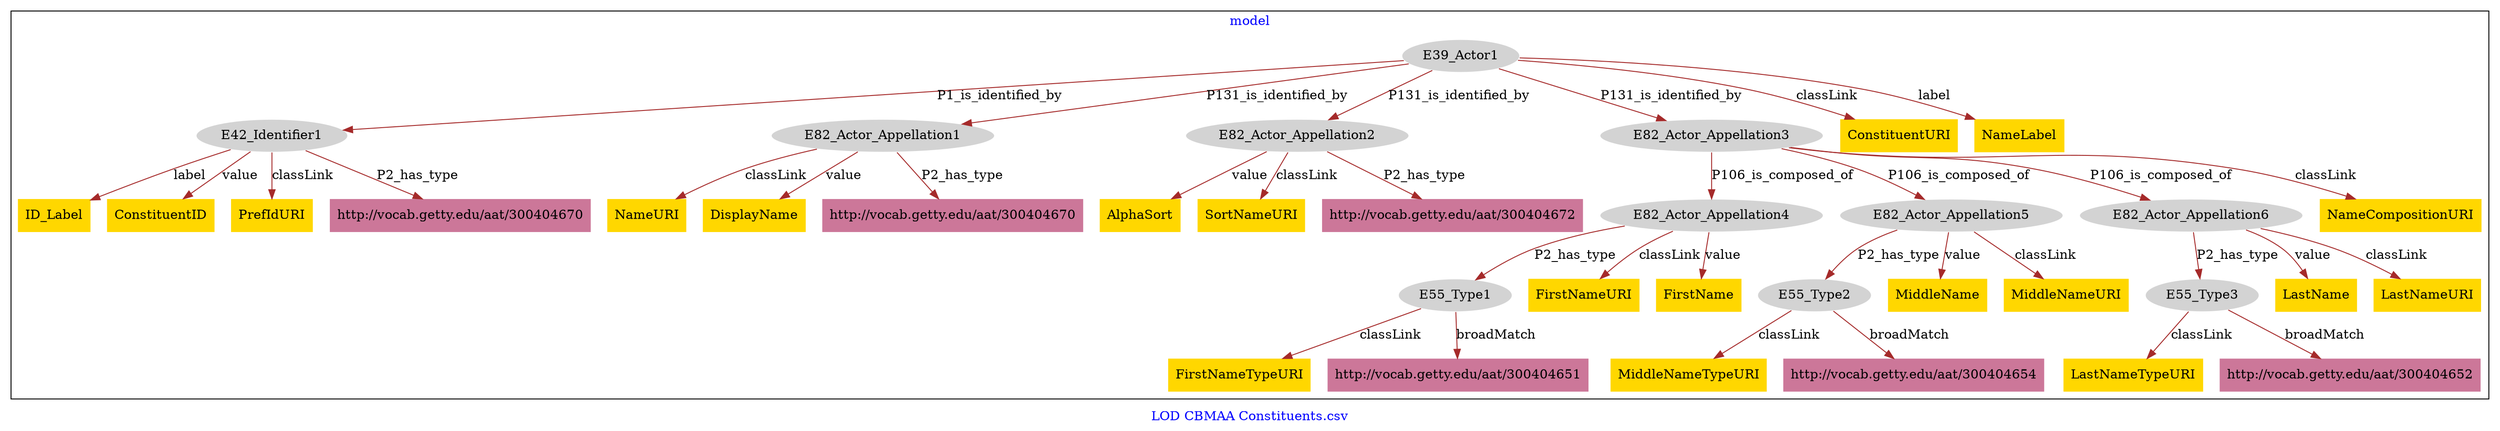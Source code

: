 digraph n0 {
fontcolor="blue"
remincross="true"
label="LOD CBMAA Constituents.csv"
subgraph cluster {
label="model"
n2[style="filled",color="white",fillcolor="lightgray",label="E39_Actor1"];
n3[style="filled",color="white",fillcolor="lightgray",label="E42_Identifier1"];
n4[style="filled",color="white",fillcolor="lightgray",label="E82_Actor_Appellation1"];
n5[style="filled",color="white",fillcolor="lightgray",label="E82_Actor_Appellation2"];
n6[style="filled",color="white",fillcolor="lightgray",label="E82_Actor_Appellation3"];
n7[style="filled",color="white",fillcolor="lightgray",label="E82_Actor_Appellation4"];
n8[style="filled",color="white",fillcolor="lightgray",label="E82_Actor_Appellation5"];
n9[style="filled",color="white",fillcolor="lightgray",label="E82_Actor_Appellation6"];
n10[style="filled",color="white",fillcolor="lightgray",label="E55_Type1"];
n11[style="filled",color="white",fillcolor="lightgray",label="E55_Type2"];
n12[style="filled",color="white",fillcolor="lightgray",label="E55_Type3"];
n13[shape="plaintext",style="filled",fillcolor="gold",label="NameURI"];
n14[shape="plaintext",style="filled",fillcolor="gold",label="ConstituentURI"];
n15[shape="plaintext",style="filled",fillcolor="gold",label="NameCompositionURI"];
n16[shape="plaintext",style="filled",fillcolor="gold",label="FirstNameURI"];
n17[shape="plaintext",style="filled",fillcolor="gold",label="ID_Label"];
n18[shape="plaintext",style="filled",fillcolor="gold",label="AlphaSort"];
n19[shape="plaintext",style="filled",fillcolor="gold",label="ConstituentID"];
n20[shape="plaintext",style="filled",fillcolor="gold",label="DisplayName"];
n21[shape="plaintext",style="filled",fillcolor="gold",label="LastName"];
n22[shape="plaintext",style="filled",fillcolor="gold",label="LastNameURI"];
n23[shape="plaintext",style="filled",fillcolor="gold",label="PrefIdURI"];
n24[shape="plaintext",style="filled",fillcolor="gold",label="MiddleName"];
n25[shape="plaintext",style="filled",fillcolor="gold",label="NameLabel"];
n26[shape="plaintext",style="filled",fillcolor="gold",label="LastNameTypeURI"];
n27[shape="plaintext",style="filled",fillcolor="gold",label="FirstName"];
n28[shape="plaintext",style="filled",fillcolor="gold",label="SortNameURI"];
n29[shape="plaintext",style="filled",fillcolor="gold",label="MiddleNameTypeURI"];
n30[shape="plaintext",style="filled",fillcolor="gold",label="MiddleNameURI"];
n31[shape="plaintext",style="filled",fillcolor="gold",label="FirstNameTypeURI"];
n32[shape="plaintext",style="filled",fillcolor="#CC7799",label="http://vocab.getty.edu/aat/300404670"];
n33[shape="plaintext",style="filled",fillcolor="#CC7799",label="http://vocab.getty.edu/aat/300404651"];
n34[shape="plaintext",style="filled",fillcolor="#CC7799",label="http://vocab.getty.edu/aat/300404672"];
n35[shape="plaintext",style="filled",fillcolor="#CC7799",label="http://vocab.getty.edu/aat/300404670"];
n36[shape="plaintext",style="filled",fillcolor="#CC7799",label="http://vocab.getty.edu/aat/300404654"];
n37[shape="plaintext",style="filled",fillcolor="#CC7799",label="http://vocab.getty.edu/aat/300404652"];
}
n2 -> n3[color="brown",fontcolor="black",label="P1_is_identified_by"]
n2 -> n4[color="brown",fontcolor="black",label="P131_is_identified_by"]
n2 -> n5[color="brown",fontcolor="black",label="P131_is_identified_by"]
n2 -> n6[color="brown",fontcolor="black",label="P131_is_identified_by"]
n6 -> n7[color="brown",fontcolor="black",label="P106_is_composed_of"]
n6 -> n8[color="brown",fontcolor="black",label="P106_is_composed_of"]
n6 -> n9[color="brown",fontcolor="black",label="P106_is_composed_of"]
n7 -> n10[color="brown",fontcolor="black",label="P2_has_type"]
n8 -> n11[color="brown",fontcolor="black",label="P2_has_type"]
n9 -> n12[color="brown",fontcolor="black",label="P2_has_type"]
n4 -> n13[color="brown",fontcolor="black",label="classLink"]
n2 -> n14[color="brown",fontcolor="black",label="classLink"]
n6 -> n15[color="brown",fontcolor="black",label="classLink"]
n7 -> n16[color="brown",fontcolor="black",label="classLink"]
n3 -> n17[color="brown",fontcolor="black",label="label"]
n5 -> n18[color="brown",fontcolor="black",label="value"]
n3 -> n19[color="brown",fontcolor="black",label="value"]
n4 -> n20[color="brown",fontcolor="black",label="value"]
n9 -> n21[color="brown",fontcolor="black",label="value"]
n9 -> n22[color="brown",fontcolor="black",label="classLink"]
n3 -> n23[color="brown",fontcolor="black",label="classLink"]
n8 -> n24[color="brown",fontcolor="black",label="value"]
n2 -> n25[color="brown",fontcolor="black",label="label"]
n12 -> n26[color="brown",fontcolor="black",label="classLink"]
n7 -> n27[color="brown",fontcolor="black",label="value"]
n5 -> n28[color="brown",fontcolor="black",label="classLink"]
n11 -> n29[color="brown",fontcolor="black",label="classLink"]
n8 -> n30[color="brown",fontcolor="black",label="classLink"]
n10 -> n31[color="brown",fontcolor="black",label="classLink"]
n4 -> n32[color="brown",fontcolor="black",label="P2_has_type"]
n10 -> n33[color="brown",fontcolor="black",label="broadMatch"]
n5 -> n34[color="brown",fontcolor="black",label="P2_has_type"]
n3 -> n35[color="brown",fontcolor="black",label="P2_has_type"]
n11 -> n36[color="brown",fontcolor="black",label="broadMatch"]
n12 -> n37[color="brown",fontcolor="black",label="broadMatch"]
}
